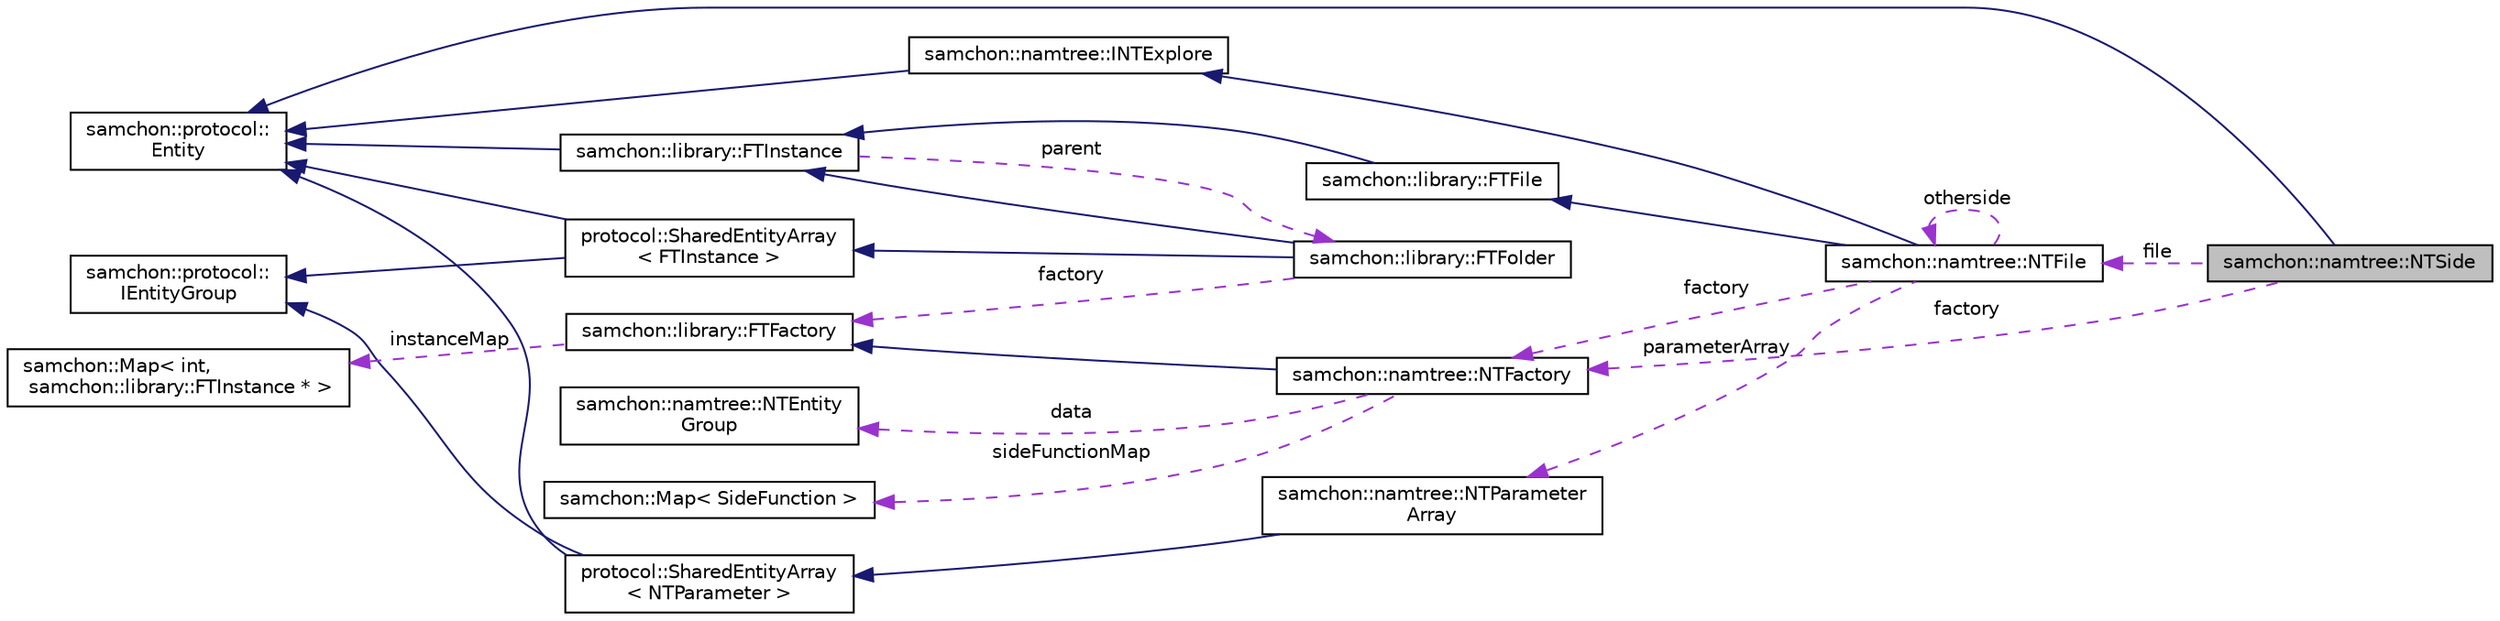 digraph "samchon::namtree::NTSide"
{
  edge [fontname="Helvetica",fontsize="10",labelfontname="Helvetica",labelfontsize="10"];
  node [fontname="Helvetica",fontsize="10",shape=record];
  rankdir="LR";
  Node1 [label="samchon::namtree::NTSide",height=0.2,width=0.4,color="black", fillcolor="grey75", style="filled", fontcolor="black"];
  Node2 -> Node1 [dir="back",color="midnightblue",fontsize="10",style="solid",fontname="Helvetica"];
  Node2 [label="samchon::protocol::\lEntity",height=0.2,width=0.4,color="black", fillcolor="white", style="filled",URL="$d0/d3e/classsamchon_1_1protocol_1_1Entity.html",tooltip="An entity, a standard data class. "];
  Node3 -> Node1 [dir="back",color="darkorchid3",fontsize="10",style="dashed",label=" file" ,fontname="Helvetica"];
  Node3 [label="samchon::namtree::NTFile",height=0.2,width=0.4,color="black", fillcolor="white", style="filled",URL="$d2/da2/classsamchon_1_1namtree_1_1NTFile.html",tooltip="A file archiving metadata of a function. "];
  Node4 -> Node3 [dir="back",color="midnightblue",fontsize="10",style="solid",fontname="Helvetica"];
  Node4 [label="samchon::library::FTFile",height=0.2,width=0.4,color="black", fillcolor="white", style="filled",URL="$d2/d27/classsamchon_1_1library_1_1FTFile.html",tooltip="A file. "];
  Node5 -> Node4 [dir="back",color="midnightblue",fontsize="10",style="solid",fontname="Helvetica"];
  Node5 [label="samchon::library::FTInstance",height=0.2,width=0.4,color="black", fillcolor="white", style="filled",URL="$d7/d0a/classsamchon_1_1library_1_1FTInstance.html",tooltip="An interface of file-tree. "];
  Node2 -> Node5 [dir="back",color="midnightblue",fontsize="10",style="solid",fontname="Helvetica"];
  Node6 -> Node5 [dir="back",color="darkorchid3",fontsize="10",style="dashed",label=" parent" ,fontname="Helvetica"];
  Node6 [label="samchon::library::FTFolder",height=0.2,width=0.4,color="black", fillcolor="white", style="filled",URL="$d2/db1/classsamchon_1_1library_1_1FTFolder.html",tooltip="A folder. "];
  Node7 -> Node6 [dir="back",color="midnightblue",fontsize="10",style="solid",fontname="Helvetica"];
  Node7 [label="protocol::SharedEntityArray\l\< FTInstance \>",height=0.2,width=0.4,color="black", fillcolor="white", style="filled",URL="$d4/deb/classsamchon_1_1protocol_1_1EntityGroup.html",tooltip="An Entity and a container of children Entity objects. "];
  Node2 -> Node7 [dir="back",color="midnightblue",fontsize="10",style="solid",fontname="Helvetica"];
  Node8 -> Node7 [dir="back",color="midnightblue",fontsize="10",style="solid",fontname="Helvetica"];
  Node8 [label="samchon::protocol::\lIEntityGroup",height=0.2,width=0.4,color="black", fillcolor="white", style="filled",URL="$d9/d4c/classsamchon_1_1protocol_1_1IEntityGroup.html",tooltip="An iternface for entity group. "];
  Node5 -> Node6 [dir="back",color="midnightblue",fontsize="10",style="solid",fontname="Helvetica"];
  Node9 -> Node6 [dir="back",color="darkorchid3",fontsize="10",style="dashed",label=" factory" ,fontname="Helvetica"];
  Node9 [label="samchon::library::FTFactory",height=0.2,width=0.4,color="black", fillcolor="white", style="filled",URL="$d6/d60/classsamchon_1_1library_1_1FTFactory.html",tooltip="A Factory and manager for file-tree. "];
  Node10 -> Node9 [dir="back",color="darkorchid3",fontsize="10",style="dashed",label=" instanceMap" ,fontname="Helvetica"];
  Node10 [label="samchon::Map\< int,\l samchon::library::FTInstance * \>",height=0.2,width=0.4,color="black", fillcolor="white", style="filled",URL="$d1/d4e/classsamchon_1_1Map.html"];
  Node11 -> Node3 [dir="back",color="midnightblue",fontsize="10",style="solid",fontname="Helvetica"];
  Node11 [label="samchon::namtree::INTExplore",height=0.2,width=0.4,color="black", fillcolor="white", style="filled",URL="$d5/d98/classsamchon_1_1namtree_1_1INTExplore.html",tooltip="An interface for exploration. "];
  Node2 -> Node11 [dir="back",color="midnightblue",fontsize="10",style="solid",fontname="Helvetica"];
  Node12 -> Node3 [dir="back",color="darkorchid3",fontsize="10",style="dashed",label=" parameterArray" ,fontname="Helvetica"];
  Node12 [label="samchon::namtree::NTParameter\lArray",height=0.2,width=0.4,color="black", fillcolor="white", style="filled",URL="$de/d08/classsamchon_1_1namtree_1_1NTParameterArray.html",tooltip="An Array of NTParameter. "];
  Node13 -> Node12 [dir="back",color="midnightblue",fontsize="10",style="solid",fontname="Helvetica"];
  Node13 [label="protocol::SharedEntityArray\l\< NTParameter \>",height=0.2,width=0.4,color="black", fillcolor="white", style="filled",URL="$d4/deb/classsamchon_1_1protocol_1_1EntityGroup.html",tooltip="An Entity and a container of children Entity objects. "];
  Node2 -> Node13 [dir="back",color="midnightblue",fontsize="10",style="solid",fontname="Helvetica"];
  Node8 -> Node13 [dir="back",color="midnightblue",fontsize="10",style="solid",fontname="Helvetica"];
  Node3 -> Node3 [dir="back",color="darkorchid3",fontsize="10",style="dashed",label=" otherside" ,fontname="Helvetica"];
  Node14 -> Node3 [dir="back",color="darkorchid3",fontsize="10",style="dashed",label=" factory" ,fontname="Helvetica"];
  Node14 [label="samchon::namtree::NTFactory",height=0.2,width=0.4,color="black", fillcolor="white", style="filled",URL="$d0/d7b/classsamchon_1_1namtree_1_1NTFactory.html",tooltip="A factory for Nam-Tree objects. "];
  Node9 -> Node14 [dir="back",color="midnightblue",fontsize="10",style="solid",fontname="Helvetica"];
  Node15 -> Node14 [dir="back",color="darkorchid3",fontsize="10",style="dashed",label=" data" ,fontname="Helvetica"];
  Node15 [label="samchon::namtree::NTEntity\lGroup",height=0.2,width=0.4,color="black", fillcolor="white", style="filled",URL="$dd/d26/classsamchon_1_1namtree_1_1NTEntityGroup.html",tooltip="A historical, studying data. "];
  Node16 -> Node14 [dir="back",color="darkorchid3",fontsize="10",style="dashed",label=" sideFunctionMap" ,fontname="Helvetica"];
  Node16 [label="samchon::Map\< SideFunction \>",height=0.2,width=0.4,color="black", fillcolor="white", style="filled",URL="$d1/d4e/classsamchon_1_1Map.html"];
  Node14 -> Node1 [dir="back",color="darkorchid3",fontsize="10",style="dashed",label=" factory" ,fontname="Helvetica"];
}
